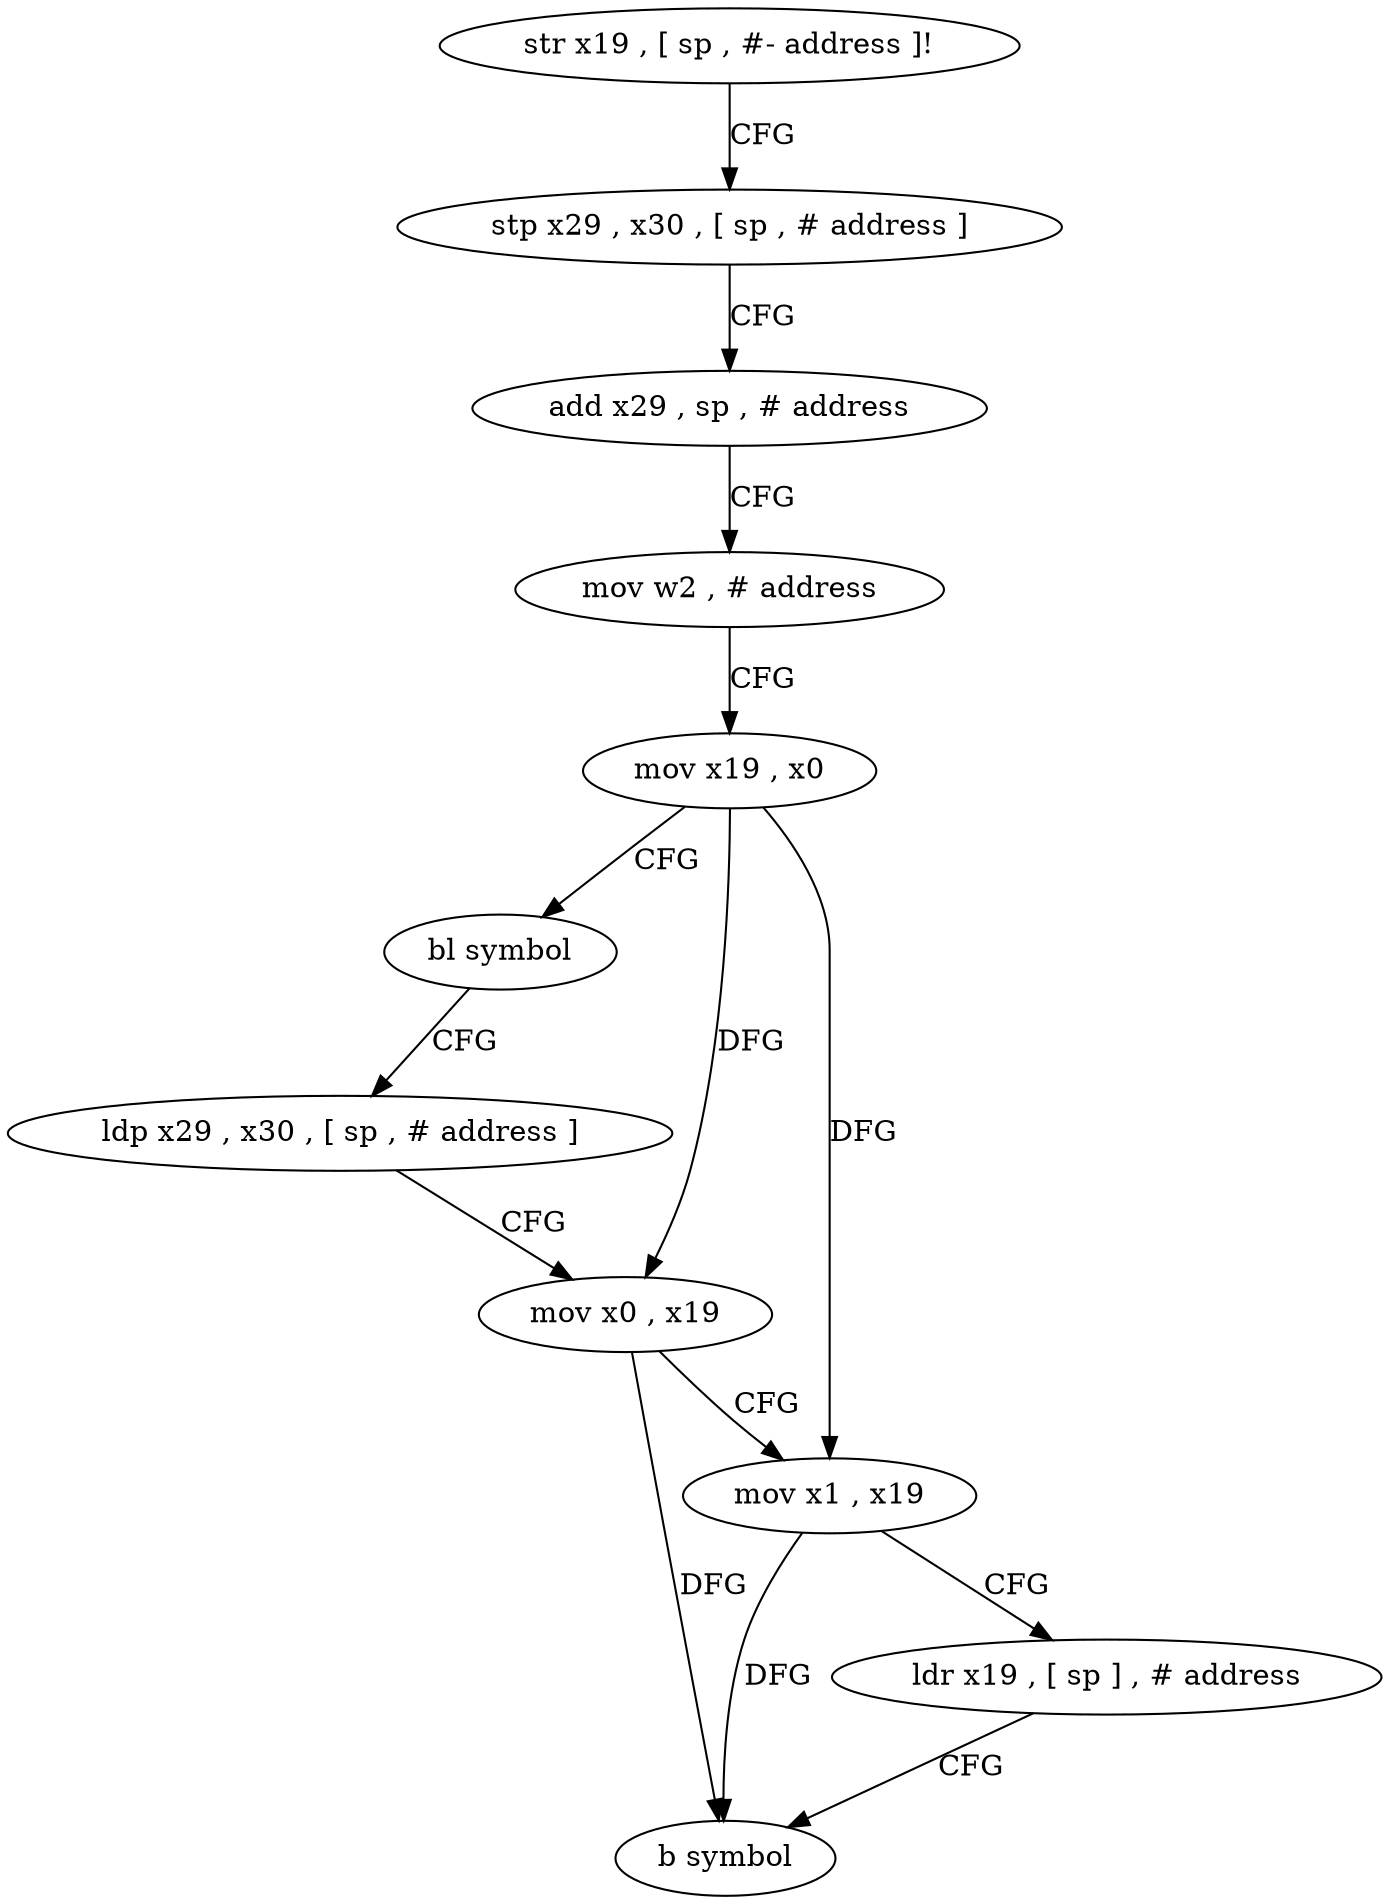 digraph "func" {
"4236892" [label = "str x19 , [ sp , #- address ]!" ]
"4236896" [label = "stp x29 , x30 , [ sp , # address ]" ]
"4236900" [label = "add x29 , sp , # address" ]
"4236904" [label = "mov w2 , # address" ]
"4236908" [label = "mov x19 , x0" ]
"4236912" [label = "bl symbol" ]
"4236916" [label = "ldp x29 , x30 , [ sp , # address ]" ]
"4236920" [label = "mov x0 , x19" ]
"4236924" [label = "mov x1 , x19" ]
"4236928" [label = "ldr x19 , [ sp ] , # address" ]
"4236932" [label = "b symbol" ]
"4236892" -> "4236896" [ label = "CFG" ]
"4236896" -> "4236900" [ label = "CFG" ]
"4236900" -> "4236904" [ label = "CFG" ]
"4236904" -> "4236908" [ label = "CFG" ]
"4236908" -> "4236912" [ label = "CFG" ]
"4236908" -> "4236920" [ label = "DFG" ]
"4236908" -> "4236924" [ label = "DFG" ]
"4236912" -> "4236916" [ label = "CFG" ]
"4236916" -> "4236920" [ label = "CFG" ]
"4236920" -> "4236924" [ label = "CFG" ]
"4236920" -> "4236932" [ label = "DFG" ]
"4236924" -> "4236928" [ label = "CFG" ]
"4236924" -> "4236932" [ label = "DFG" ]
"4236928" -> "4236932" [ label = "CFG" ]
}
